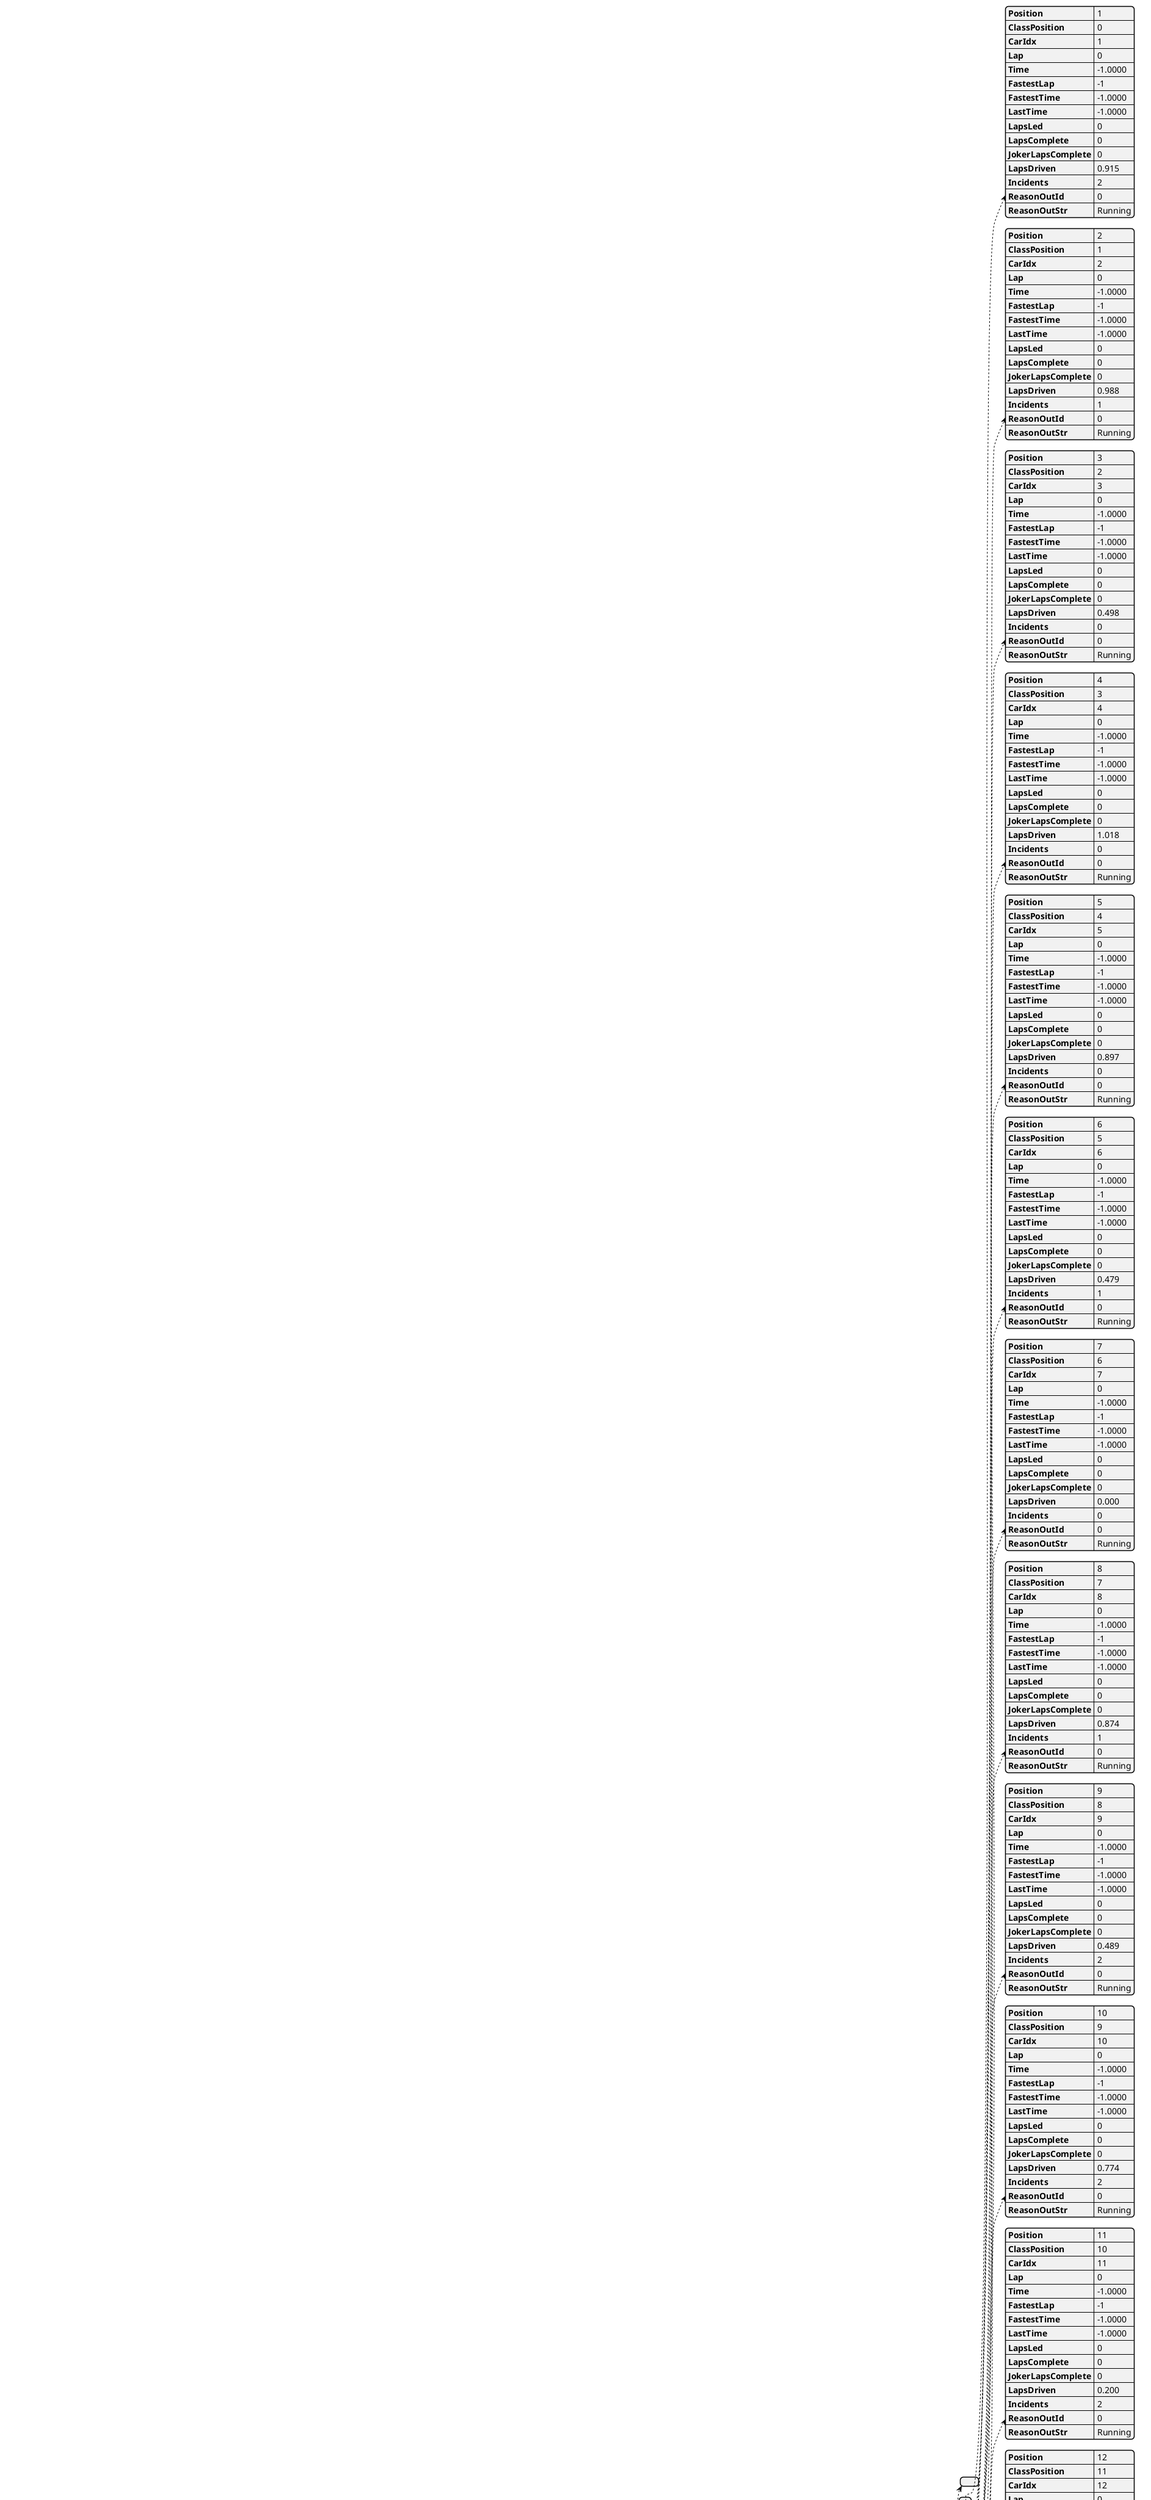 @startyaml
WeekendInfo:
  TrackName: sebring international
  TrackID: 95
  TrackLength: 5.79 km
  TrackLengthOfficial: 6.02 km
  TrackDisplayName: Sebring International Raceway
  TrackDisplayShortName: Sebring
  TrackConfigName: International
  TrackCity: Sebring
  TrackCountry: USA
  TrackAltitude: 18.79 m
  TrackLatitude: 27.450203 m
  TrackLongitude: -81.353694 m
  TrackNorthOffset: 1.5656 rad
  TrackNumTurns: 17
  TrackPitSpeedLimit: 72.00 kph
  TrackType: road course
  TrackDirection: neutral
  TrackWeatherType: Classic Specified / Dynamic Sky
  TrackSkies: Partly Cloudy
  TrackSurfaceTemp: 39.94 C
  TrackAirTemp: 25.69 C
  TrackAirPressure: 29.86 Hg
  TrackWindVel: 0.89 m/s
  TrackWindDir: 0.00 rad
  TrackRelativeHumidity: 55 %
  TrackFogLevel: 0 %
  TrackPrecipitation: 0 %
  TrackCleanup: 1
  TrackDynamicTrack: 1
  TrackVersion: 2024.01.18.02
  SeriesID: 74
  SeasonID: 4586
  SessionID: 228679168
  SubSessionID: 66511093
  LeagueID: 0
  Official: 1
  RaceWeek: 7
  EventType: Race
  Category: Road
  SimMode: full
  TeamRacing: 0
  MinDrivers: 0
  MaxDrivers: 1
  DCRuleSet: None
  QualifierMustStartRace: 0
  NumCarClasses: 1
  NumCarTypes: 2
  HeatRacing: 0
  BuildType: Release
  BuildTarget: Members
  BuildVersion: 2024.01.23.01
  WeekendOptions:
    NumStarters: 24
    StartingGrid: 2x2 inline pole on left
    QualifyScoring: best lap
    CourseCautions: local
    StandingStart: 1
    ShortParadeLap: 0
    Restarts: double file lapped cars behind
    WeatherType: Classic Specified / Dynamic Sky
    Skies: Partly Cloudy
    WindDirection: N
    WindSpeed: 3.22 km/h
    WeatherTemp: 25.56 C
    RelativeHumidity: 55 %
    FogLevel: 0 %
    TimeOfDay: 8:40 am
    Date: 2024-02-15
    EarthRotationSpeedupFactor: 1
    Unofficial: 0
    CommercialMode: consumer
    NightMode: variable
    IsFixedSetup: 0
    StrictLapsChecking: default
    HasOpenRegistration: 0
    HardcoreLevel: 1
    NumJokerLaps: 0
    IncidentLimit: 25
    FastRepairsLimit: 0
    GreenWhiteCheckeredLimit: 0
  TelemetryOptions:
    TelemetryDiskFile: ""

SessionInfo:
  Sessions:
    - SessionNum: 0
      SessionLaps: unlimited
      SessionTime: 180.0000 sec
      SessionNumLapsToAvg: 0
      SessionType: Practice
      SessionTrackRubberState: moderately high usage
      SessionName: PRACTICE
      SessionSubType:
      SessionSkipped: 0
      SessionRunGroupsUsed: 0
      SessionEnforceTireCompoundChange: 0
      ResultsPositions:
        - Position: 1
          ClassPosition: 0
          CarIdx: 1
          Lap: 0
          Time: -1.0000
          FastestLap: -1
          FastestTime: -1.0000
          LastTime: -1.0000
          LapsLed: 0
          LapsComplete: 0
          JokerLapsComplete: 0
          LapsDriven: 0.915
          Incidents: 2
          ReasonOutId: 0
          ReasonOutStr: Running
        - Position: 2
          ClassPosition: 1
          CarIdx: 2
          Lap: 0
          Time: -1.0000
          FastestLap: -1
          FastestTime: -1.0000
          LastTime: -1.0000
          LapsLed: 0
          LapsComplete: 0
          JokerLapsComplete: 0
          LapsDriven: 0.988
          Incidents: 1
          ReasonOutId: 0
          ReasonOutStr: Running
        - Position: 3
          ClassPosition: 2
          CarIdx: 3
          Lap: 0
          Time: -1.0000
          FastestLap: -1
          FastestTime: -1.0000
          LastTime: -1.0000
          LapsLed: 0
          LapsComplete: 0
          JokerLapsComplete: 0
          LapsDriven: 0.498
          Incidents: 0
          ReasonOutId: 0
          ReasonOutStr: Running
        - Position: 4
          ClassPosition: 3
          CarIdx: 4
          Lap: 0
          Time: -1.0000
          FastestLap: -1
          FastestTime: -1.0000
          LastTime: -1.0000
          LapsLed: 0
          LapsComplete: 0
          JokerLapsComplete: 0
          LapsDriven: 1.018
          Incidents: 0
          ReasonOutId: 0
          ReasonOutStr: Running
        - Position: 5
          ClassPosition: 4
          CarIdx: 5
          Lap: 0
          Time: -1.0000
          FastestLap: -1
          FastestTime: -1.0000
          LastTime: -1.0000
          LapsLed: 0
          LapsComplete: 0
          JokerLapsComplete: 0
          LapsDriven: 0.897
          Incidents: 0
          ReasonOutId: 0
          ReasonOutStr: Running
        - Position: 6
          ClassPosition: 5
          CarIdx: 6
          Lap: 0
          Time: -1.0000
          FastestLap: -1
          FastestTime: -1.0000
          LastTime: -1.0000
          LapsLed: 0
          LapsComplete: 0
          JokerLapsComplete: 0
          LapsDriven: 0.479
          Incidents: 1
          ReasonOutId: 0
          ReasonOutStr: Running
        - Position: 7
          ClassPosition: 6
          CarIdx: 7
          Lap: 0
          Time: -1.0000
          FastestLap: -1
          FastestTime: -1.0000
          LastTime: -1.0000
          LapsLed: 0
          LapsComplete: 0
          JokerLapsComplete: 0
          LapsDriven: 0.000
          Incidents: 0
          ReasonOutId: 0
          ReasonOutStr: Running
        - Position: 8
          ClassPosition: 7
          CarIdx: 8
          Lap: 0
          Time: -1.0000
          FastestLap: -1
          FastestTime: -1.0000
          LastTime: -1.0000
          LapsLed: 0
          LapsComplete: 0
          JokerLapsComplete: 0
          LapsDriven: 0.874
          Incidents: 1
          ReasonOutId: 0
          ReasonOutStr: Running
        - Position: 9
          ClassPosition: 8
          CarIdx: 9
          Lap: 0
          Time: -1.0000
          FastestLap: -1
          FastestTime: -1.0000
          LastTime: -1.0000
          LapsLed: 0
          LapsComplete: 0
          JokerLapsComplete: 0
          LapsDriven: 0.489
          Incidents: 2
          ReasonOutId: 0
          ReasonOutStr: Running
        - Position: 10
          ClassPosition: 9
          CarIdx: 10
          Lap: 0
          Time: -1.0000
          FastestLap: -1
          FastestTime: -1.0000
          LastTime: -1.0000
          LapsLed: 0
          LapsComplete: 0
          JokerLapsComplete: 0
          LapsDriven: 0.774
          Incidents: 2
          ReasonOutId: 0
          ReasonOutStr: Running
        - Position: 11
          ClassPosition: 10
          CarIdx: 11
          Lap: 0
          Time: -1.0000
          FastestLap: -1
          FastestTime: -1.0000
          LastTime: -1.0000
          LapsLed: 0
          LapsComplete: 0
          JokerLapsComplete: 0
          LapsDriven: 0.200
          Incidents: 2
          ReasonOutId: 0
          ReasonOutStr: Running
        - Position: 12
          ClassPosition: 11
          CarIdx: 12
          Lap: 0
          Time: -1.0000
          FastestLap: -1
          FastestTime: -1.0000
          LastTime: -1.0000
          LapsLed: 0
          LapsComplete: 0
          JokerLapsComplete: 0
          LapsDriven: 0.964
          Incidents: 0
          ReasonOutId: 0
          ReasonOutStr: Running
        - Position: 13
          ClassPosition: 12
          CarIdx: 13
          Lap: 0
          Time: -1.0000
          FastestLap: -1
          FastestTime: -1.0000
          LastTime: -1.0000
          LapsLed: 0
          LapsComplete: 0
          JokerLapsComplete: 0
          LapsDriven: 0.437
          Incidents: 0
          ReasonOutId: 0
          ReasonOutStr: Running
        - Position: 14
          ClassPosition: 13
          CarIdx: 14
          Lap: 0
          Time: -1.0000
          FastestLap: -1
          FastestTime: -1.0000
          LastTime: -1.0000
          LapsLed: 0
          LapsComplete: 0
          JokerLapsComplete: 0
          LapsDriven: 0.863
          Incidents: 0
          ReasonOutId: 0
          ReasonOutStr: Running
        - Position: 15
          ClassPosition: 14
          CarIdx: 15
          Lap: 0
          Time: -1.0000
          FastestLap: -1
          FastestTime: -1.0000
          LastTime: -1.0000
          LapsLed: 0
          LapsComplete: 0
          JokerLapsComplete: 0
          LapsDriven: 0.679
          Incidents: 0
          ReasonOutId: 0
          ReasonOutStr: Running
        - Position: 16
          ClassPosition: 15
          CarIdx: 16
          Lap: 0
          Time: -1.0000
          FastestLap: -1
          FastestTime: -1.0000
          LastTime: -1.0000
          LapsLed: 0
          LapsComplete: 0
          JokerLapsComplete: 0
          LapsDriven: 0.383
          Incidents: 1
          ReasonOutId: 0
          ReasonOutStr: Running
        - Position: 17
          ClassPosition: 16
          CarIdx: 17
          Lap: 0
          Time: -1.0000
          FastestLap: -1
          FastestTime: -1.0000
          LastTime: -1.0000
          LapsLed: 0
          LapsComplete: 0
          JokerLapsComplete: 0
          LapsDriven: 0.759
          Incidents: 0
          ReasonOutId: 0
          ReasonOutStr: Running
        - Position: 18
          ClassPosition: 17
          CarIdx: 18
          Lap: 0
          Time: -1.0000
          FastestLap: -1
          FastestTime: -1.0000
          LastTime: -1.0000
          LapsLed: 0
          LapsComplete: 0
          JokerLapsComplete: 0
          LapsDriven: 0.607
          Incidents: 0
          ReasonOutId: 0
          ReasonOutStr: Running
        - Position: 19
          ClassPosition: 18
          CarIdx: 19
          Lap: 0
          Time: -1.0000
          FastestLap: -1
          FastestTime: -1.0000
          LastTime: -1.0000
          LapsLed: 0
          LapsComplete: 0
          JokerLapsComplete: 0
          LapsDriven: 0.697
          Incidents: 2
          ReasonOutId: 0
          ReasonOutStr: Running
        - Position: 20
          ClassPosition: 19
          CarIdx: 20
          Lap: 0
          Time: -1.0000
          FastestLap: -1
          FastestTime: -1.0000
          LastTime: -1.0000
          LapsLed: 0
          LapsComplete: 0
          JokerLapsComplete: 0
          LapsDriven: 0.000
          Incidents: 0
          ReasonOutId: 0
          ReasonOutStr: Running
        - Position: 21
          ClassPosition: 20
          CarIdx: 21
          Lap: 0
          Time: -1.0000
          FastestLap: -1
          FastestTime: -1.0000
          LastTime: -1.0000
          LapsLed: 0
          LapsComplete: 0
          JokerLapsComplete: 0
          LapsDriven: 0.692
          Incidents: 2
          ReasonOutId: 0
          ReasonOutStr: Running
        - Position: 22
          ClassPosition: 21
          CarIdx: 22
          Lap: 0
          Time: -1.0000
          FastestLap: -1
          FastestTime: -1.0000
          LastTime: -1.0000
          LapsLed: 0
          LapsComplete: 0
          JokerLapsComplete: 0
          LapsDriven: 0.515
          Incidents: 1
          ReasonOutId: 0
          ReasonOutStr: Running
      ResultsFastestLap:
        - CarIdx: 255
          FastestLap: 0
          FastestTime: -1.0000
      ResultsAverageLapTime: -1.0000
      ResultsNumCautionFlags: 0
      ResultsNumCautionLaps: 0
      ResultsNumLeadChanges: 0
      ResultsLapsComplete: -1
      ResultsOfficial: 1
    - SessionNum: 1
      SessionLaps: 2
      SessionTime: 480.0000 sec
      SessionNumLapsToAvg: 0
      SessionType: Lone Qualify
      SessionTrackRubberState: carry over
      SessionName: QUALIFY
      SessionSubType:
      SessionSkipped: 0
      SessionRunGroupsUsed: 0
      SessionEnforceTireCompoundChange: 0
      ResultsPositions:
        - Position: 1
          ClassPosition: 0
          CarIdx: 2
          Lap: 2
          Time: 114.9987
          FastestLap: 2
          FastestTime: 114.9987
          LastTime: 114.9987
          LapsLed: 0
          LapsComplete: 2
          JokerLapsComplete: 0
          LapsDriven: 3.034
          Incidents: 0
          ReasonOutId: 0
          ReasonOutStr: Running
        - Position: 2
          ClassPosition: 1
          CarIdx: 1
          Lap: 2
          Time: 115.4660
          FastestLap: 2
          FastestTime: 115.4660
          LastTime: 115.4660
          LapsLed: 0
          LapsComplete: 2
          JokerLapsComplete: 0
          LapsDriven: 3.030
          Incidents: 0
          ReasonOutId: 0
          ReasonOutStr: Running
        - Position: 3
          ClassPosition: 2
          CarIdx: 5
          Lap: 2
          Time: 116.1218
          FastestLap: 2
          FastestTime: 116.1218
          LastTime: 116.1218
          LapsLed: 0
          LapsComplete: 2
          JokerLapsComplete: 0
          LapsDriven: 3.052
          Incidents: 1
          ReasonOutId: 0
          ReasonOutStr: Running
        - Position: 4
          ClassPosition: 3
          CarIdx: 3
          Lap: 2
          Time: 116.1479
          FastestLap: 2
          FastestTime: 116.1479
          LastTime: 116.1479
          LapsLed: 0
          LapsComplete: 2
          JokerLapsComplete: 0
          LapsDriven: 3.873
          Incidents: 0
          ReasonOutId: 0
          ReasonOutStr: Running
        - Position: 5
          ClassPosition: 4
          CarIdx: 4
          Lap: 2
          Time: 116.1532
          FastestLap: 2
          FastestTime: 116.1532
          LastTime: 116.1532
          LapsLed: 0
          LapsComplete: 2
          JokerLapsComplete: 0
          LapsDriven: 3.976
          Incidents: 0
          ReasonOutId: 0
          ReasonOutStr: Running
        - Position: 6
          ClassPosition: 5
          CarIdx: 6
          Lap: 2
          Time: 116.8463
          FastestLap: 2
          FastestTime: 116.8463
          LastTime: 116.8463
          LapsLed: 0
          LapsComplete: 2
          JokerLapsComplete: 0
          LapsDriven: 3.030
          Incidents: 2
          ReasonOutId: 0
          ReasonOutStr: Running
        - Position: 7
          ClassPosition: 6
          CarIdx: 15
          Lap: 2
          Time: 117.0251
          FastestLap: 2
          FastestTime: 117.0251
          LastTime: 117.0251
          LapsLed: 0
          LapsComplete: 2
          JokerLapsComplete: 0
          LapsDriven: 3.778
          Incidents: 2
          ReasonOutId: 0
          ReasonOutStr: Running
        - Position: 8
          ClassPosition: 7
          CarIdx: 12
          Lap: 2
          Time: 117.2454
          FastestLap: 2
          FastestTime: 117.2454
          LastTime: 117.2454
          LapsLed: 0
          LapsComplete: 2
          JokerLapsComplete: 0
          LapsDriven: 3.732
          Incidents: 2
          ReasonOutId: 0
          ReasonOutStr: Running
        - Position: 9
          ClassPosition: 8
          CarIdx: 10
          Lap: 2
          Time: 117.4225
          FastestLap: 2
          FastestTime: 117.4225
          LastTime: 117.4225
          LapsLed: 0
          LapsComplete: 2
          JokerLapsComplete: 0
          LapsDriven: 3.340
          Incidents: 0
          ReasonOutId: 0
          ReasonOutStr: Running
        - Position: 10
          ClassPosition: 9
          CarIdx: 8
          Lap: 2
          Time: 117.5760
          FastestLap: 2
          FastestTime: 117.5760
          LastTime: 117.5760
          LapsLed: 0
          LapsComplete: 2
          JokerLapsComplete: 0
          LapsDriven: 3.052
          Incidents: 1
          ReasonOutId: 0
          ReasonOutStr: Running
        - Position: 11
          ClassPosition: 10
          CarIdx: 18
          Lap: 1
          Time: 117.7598
          FastestLap: 1
          FastestTime: 117.7598
          LastTime: -1.0000
          LapsLed: 0
          LapsComplete: 2
          JokerLapsComplete: 0
          LapsDriven: 2.992
          Incidents: 1
          ReasonOutId: 0
          ReasonOutStr: Running
        - Position: 12
          ClassPosition: 11
          CarIdx: 14
          Lap: 1
          Time: 117.9473
          FastestLap: 1
          FastestTime: 117.9473
          LastTime: -1.0000
          LapsLed: 0
          LapsComplete: 2
          JokerLapsComplete: 0
          LapsDriven: 3.338
          Incidents: 4
          ReasonOutId: 0
          ReasonOutStr: Running
        - Position: 13
          ClassPosition: 12
          CarIdx: 11
          Lap: 1
          Time: 117.9924
          FastestLap: 1
          FastestTime: 117.9924
          LastTime: -1.0000
          LapsLed: 0
          LapsComplete: 2
          JokerLapsComplete: 0
          LapsDriven: 3.002
          Incidents: 1
          ReasonOutId: 0
          ReasonOutStr: Running
        - Position: 14
          ClassPosition: 13
          CarIdx: 9
          Lap: 2
          Time: 118.0960
          FastestLap: 2
          FastestTime: 118.0960
          LastTime: 118.0960
          LapsLed: 0
          LapsComplete: 2
          JokerLapsComplete: 0
          LapsDriven: 3.043
          Incidents: 0
          ReasonOutId: 0
          ReasonOutStr: Running
        - Position: 15
          ClassPosition: 14
          CarIdx: 20
          Lap: 1
          Time: 118.1414
          FastestLap: 1
          FastestTime: 118.1414
          LastTime: 118.1414
          LapsLed: 0
          LapsComplete: 1
          JokerLapsComplete: 0
          LapsDriven: 2.142
          Incidents: 0
          ReasonOutId: 0
          ReasonOutStr: Running
        - Position: 16
          ClassPosition: 15
          CarIdx: 16
          Lap: 1
          Time: 118.5561
          FastestLap: 1
          FastestTime: 118.5561
          LastTime: -1.0000
          LapsLed: 0
          LapsComplete: 2
          JokerLapsComplete: 0
          LapsDriven: 3.880
          Incidents: 1
          ReasonOutId: 0
          ReasonOutStr: Running
        - Position: 17
          ClassPosition: 16
          CarIdx: 7
          Lap: 2
          Time: 118.8344
          FastestLap: 2
          FastestTime: 118.8344
          LastTime: 118.8344
          LapsLed: 0
          LapsComplete: 2
          JokerLapsComplete: 0
          LapsDriven: 3.014
          Incidents: 0
          ReasonOutId: 0
          ReasonOutStr: Running
        - Position: 18
          ClassPosition: 17
          CarIdx: 13
          Lap: 2
          Time: 120.3170
          FastestLap: 2
          FastestTime: 120.3170
          LastTime: 120.3170
          LapsLed: 0
          LapsComplete: 2
          JokerLapsComplete: 0
          LapsDriven: 3.002
          Incidents: 0
          ReasonOutId: 0
          ReasonOutStr: Running
        - Position: 19
          ClassPosition: 18
          CarIdx: 22
          Lap: 2
          Time: 120.9526
          FastestLap: 2
          FastestTime: 120.9526
          LastTime: 120.9526
          LapsLed: 0
          LapsComplete: 2
          JokerLapsComplete: 0
          LapsDriven: 2.999
          Incidents: 0
          ReasonOutId: 0
          ReasonOutStr: Running
        - Position: 20
          ClassPosition: 19
          CarIdx: 21
          Lap: 2
          Time: 121.0574
          FastestLap: 2
          FastestTime: 121.0574
          LastTime: 121.0574
          LapsLed: 0
          LapsComplete: 2
          JokerLapsComplete: 0
          LapsDriven: 3.023
          Incidents: 2
          ReasonOutId: 0
          ReasonOutStr: Running
        - Position: 21
          ClassPosition: 20
          CarIdx: 17
          Lap: 2
          Time: 122.6212
          FastestLap: 2
          FastestTime: 122.6212
          LastTime: 122.6212
          LapsLed: 0
          LapsComplete: 2
          JokerLapsComplete: 0
          LapsDriven: 3.627
          Incidents: 2
          ReasonOutId: 0
          ReasonOutStr: Running
        - Position: 22
          ClassPosition: 21
          CarIdx: 19
          Lap: 0
          Time: -1.0000
          FastestLap: -1
          FastestTime: -1.0000
          LastTime: -1.0000
          LapsLed: 0
          LapsComplete: 0
          JokerLapsComplete: 0
          LapsDriven: 0.000
          Incidents: 0
          ReasonOutId: 0
          ReasonOutStr: Running
      ResultsFastestLap:
        - CarIdx: 2
          FastestLap: 2
          FastestTime: 114.9987
      ResultsAverageLapTime: -1.0000
      ResultsNumCautionFlags: 0
      ResultsNumCautionLaps: 0
      ResultsNumLeadChanges: 0
      ResultsLapsComplete: -1
      ResultsOfficial: 1
    - SessionNum: 2
      SessionLaps: 13
      SessionTime: 14400.0000 sec
      SessionNumLapsToAvg: 0
      SessionType: Race
      SessionTrackRubberState: carry over
      SessionName: RACE
      SessionSubType:
      SessionSkipped: 0
      SessionRunGroupsUsed: 0
      SessionEnforceTireCompoundChange: 0
      ResultsPositions:
      ResultsFastestLap:
        - CarIdx: 255
          FastestLap: 0
          FastestTime: -1.0000
      ResultsAverageLapTime: -1.0000
      ResultsNumCautionFlags: 0
      ResultsNumCautionLaps: 0
      ResultsNumLeadChanges: 0
      ResultsLapsComplete: -1
      ResultsOfficial: 0

QualifyResultsInfo:
  Results:
    - Position: 0
      ClassPosition: 0
      CarIdx: 2
      FastestLap: 2
      FastestTime: 114.9987
    - Position: 1
      ClassPosition: 1
      CarIdx: 1
      FastestLap: 2
      FastestTime: 115.4660
    - Position: 2
      ClassPosition: 2
      CarIdx: 5
      FastestLap: 2
      FastestTime: 116.1218
    - Position: 3
      ClassPosition: 3
      CarIdx: 3
      FastestLap: 2
      FastestTime: 116.1479
    - Position: 4
      ClassPosition: 4
      CarIdx: 4
      FastestLap: 2
      FastestTime: 116.1532
    - Position: 5
      ClassPosition: 5
      CarIdx: 6
      FastestLap: 2
      FastestTime: 116.8463
    - Position: 6
      ClassPosition: 6
      CarIdx: 15
      FastestLap: 2
      FastestTime: 117.0251
    - Position: 7
      ClassPosition: 7
      CarIdx: 12
      FastestLap: 2
      FastestTime: 117.2454
    - Position: 8
      ClassPosition: 8
      CarIdx: 10
      FastestLap: 2
      FastestTime: 117.4225
    - Position: 9
      ClassPosition: 9
      CarIdx: 8
      FastestLap: 2
      FastestTime: 117.5760
    - Position: 10
      ClassPosition: 10
      CarIdx: 18
      FastestLap: 1
      FastestTime: 117.7598
    - Position: 11
      ClassPosition: 11
      CarIdx: 14
      FastestLap: 1
      FastestTime: 117.9473
    - Position: 12
      ClassPosition: 12
      CarIdx: 11
      FastestLap: 1
      FastestTime: 117.9924
    - Position: 13
      ClassPosition: 13
      CarIdx: 9
      FastestLap: 2
      FastestTime: 118.0960
    - Position: 14
      ClassPosition: 14
      CarIdx: 20
      FastestLap: 1
      FastestTime: 118.1414
    - Position: 15
      ClassPosition: 15
      CarIdx: 16
      FastestLap: 1
      FastestTime: 118.5561
    - Position: 16
      ClassPosition: 16
      CarIdx: 7
      FastestLap: 2
      FastestTime: 118.8344
    - Position: 17
      ClassPosition: 17
      CarIdx: 13
      FastestLap: 2
      FastestTime: 120.3170
    - Position: 18
      ClassPosition: 18
      CarIdx: 22
      FastestLap: 2
      FastestTime: 120.9526
    - Position: 19
      ClassPosition: 19
      CarIdx: 21
      FastestLap: 2
      FastestTime: 121.0574
    - Position: 20
      ClassPosition: 20
      CarIdx: 17
      FastestLap: 2
      FastestTime: 122.6212
    - Position: 21
      ClassPosition: 21
      CarIdx: 19
      FastestLap: 0
      FastestTime: -1.0000

CameraInfo:
  Groups:
    - GroupNum: 1
      GroupName: Nose
      Cameras:
        - CameraNum: 1
          CameraName: CamNose
    - GroupNum: 2
      GroupName: Gearbox
      Cameras:
        - CameraNum: 1
          CameraName: CamGearbox
    - GroupNum: 3
      GroupName: Roll Bar
      Cameras:
        - CameraNum: 1
          CameraName: CamRoll Bar
    - GroupNum: 4
      GroupName: LF Susp
      Cameras:
        - CameraNum: 1
          CameraName: CamLF Susp
    - GroupNum: 5
      GroupName: LR Susp
      Cameras:
        - CameraNum: 1
          CameraName: CamLR Susp
    - GroupNum: 6
      GroupName: Gyro
      Cameras:
        - CameraNum: 1
          CameraName: CamGyro
    - GroupNum: 7
      GroupName: RF Susp
      Cameras:
        - CameraNum: 1
          CameraName: CamRF Susp
    - GroupNum: 8
      GroupName: RR Susp
      Cameras:
        - CameraNum: 1
          CameraName: CamRR Susp
    - GroupNum: 9
      GroupName: Cockpit
      Cameras:
        - CameraNum: 1
          CameraName: CamCockpit
    - GroupNum: 10
      GroupName: Scenic
      IsScenic: true
      Cameras:
        - CameraNum: 1
          CameraName: Scenic_01
        - CameraNum: 2
          CameraName: Scenic_02
        - CameraNum: 3
          CameraName: Scenic_03
        - CameraNum: 4
          CameraName: Scenic_04
        - CameraNum: 5
          CameraName: Scenic_09
        - CameraNum: 6
          CameraName: Scenic_10
        - CameraNum: 7
          CameraName: Scenic_05
        - CameraNum: 8
          CameraName: Scenic_11
        - CameraNum: 9
          CameraName: Scenic_08
        - CameraNum: 10
          CameraName: Scenic_06
        - CameraNum: 11
          CameraName: Scenic_07
    - GroupNum: 11
      GroupName: TV1
      Cameras:
        - CameraNum: 1
          CameraName: CamTV1_00
        - CameraNum: 2
          CameraName: CamTV1_01b
        - CameraNum: 3
          CameraName: CamTV1_01
        - CameraNum: 4
          CameraName: CamTV1_02
        - CameraNum: 5
          CameraName: CamTV1_02b
        - CameraNum: 6
          CameraName: CamTV1_03b
        - CameraNum: 7
          CameraName: CamTV1_03
        - CameraNum: 8
          CameraName: CamTV1_04
        - CameraNum: 9
          CameraName: CamTV1_04b
        - CameraNum: 10
          CameraName: CamTV1_05
        - CameraNum: 11
          CameraName: CamTV1_06
        - CameraNum: 12
          CameraName: CamTV1_06b
        - CameraNum: 13
          CameraName: CamTV1_07
        - CameraNum: 14
          CameraName: CamTV1_09
        - CameraNum: 15
          CameraName: CamTV1_11
        - CameraNum: 16
          CameraName: CamTV1_11b
        - CameraNum: 17
          CameraName: CamTV1_10
        - CameraNum: 18
          CameraName: CamTV1_13
        - CameraNum: 19
          CameraName: CamTV1_12
        - CameraNum: 20
          CameraName: CamTV1_14
        - CameraNum: 21
          CameraName: CamTV1_14b
        - CameraNum: 22
          CameraName: CamTV1_07b
        - CameraNum: 23
          CameraName: CamTV1_09b
        - CameraNum: 24
          CameraName: CamTV1_08
        - CameraNum: 25
          CameraName: CamTV1_05b
        - CameraNum: 26
          CameraName: CamTV1_10b
    - GroupNum: 12
      GroupName: TV2
      Cameras:
        - CameraNum: 1
          CameraName: CamTV2_18
        - CameraNum: 2
          CameraName: CamTV2_17
        - CameraNum: 3
          CameraName: CamTV2_17b
        - CameraNum: 4
          CameraName: CamTV2_08
        - CameraNum: 5
          CameraName: CamTV2_01
        - CameraNum: 6
          CameraName: CamTV2_00
        - CameraNum: 7
          CameraName: CamTV2_00b
        - CameraNum: 8
          CameraName: CamTV2_03b
        - CameraNum: 9
          CameraName: CamTV2_05
        - CameraNum: 10
          CameraName: CamTV2_05b
        - CameraNum: 11
          CameraName: CamTV2_04
        - CameraNum: 12
          CameraName: CamTV2_04b
        - CameraNum: 13
          CameraName: CamTV2_06b
        - CameraNum: 14
          CameraName: CamTV2_06
        - CameraNum: 15
          CameraName: CamTV2_09
        - CameraNum: 16
          CameraName: CamTV2_09b
        - CameraNum: 17
          CameraName: CamTV2_11
        - CameraNum: 18
          CameraName: CamTV2_11b
        - CameraNum: 19
          CameraName: CamTV2_12
        - CameraNum: 20
          CameraName: CamTV2_14
        - CameraNum: 21
          CameraName: CamTV2_15
        - CameraNum: 22
          CameraName: CamTV2_16
        - CameraNum: 23
          CameraName: CamTV2_16b
        - CameraNum: 24
          CameraName: CamTV2_10
        - CameraNum: 25
          CameraName: CamTV2_10b
        - CameraNum: 26
          CameraName: CamTV2_13
        - CameraNum: 27
          CameraName: CamTV2_01b
        - CameraNum: 28
          CameraName: CamTV2_02
        - CameraNum: 29
          CameraName: CamTV2_03
        - CameraNum: 30
          CameraName: CamTV2_12b
        - CameraNum: 31
          CameraName: CamTV2_07
        - CameraNum: 32
          CameraName: CamTV2_13b
    - GroupNum: 13
      GroupName: TV3
      Cameras:
        - CameraNum: 1
          CameraName: CamTV3_00b
        - CameraNum: 2
          CameraName: CamTV3_00
        - CameraNum: 3
          CameraName: CamTV3_01
        - CameraNum: 4
          CameraName: CamTV3_02
        - CameraNum: 5
          CameraName: CamTV3_03
        - CameraNum: 6
          CameraName: CamTV3_06
        - CameraNum: 7
          CameraName: CamTV3_07
        - CameraNum: 8
          CameraName: CamTV3_08
        - CameraNum: 9
          CameraName: CamTV3_13
        - CameraNum: 10
          CameraName: CamTV3_14
        - CameraNum: 11
          CameraName: CamTV3_15
        - CameraNum: 12
          CameraName: CamTV3_04
        - CameraNum: 13
          CameraName: CamTV3_09
        - CameraNum: 14
          CameraName: CamTV3_11
        - CameraNum: 15
          CameraName: CamTV3_12
        - CameraNum: 16
          CameraName: CamTV3_01b
        - CameraNum: 17
          CameraName: CamTV3_10
        - CameraNum: 18
          CameraName: CamTV3_05
    - GroupNum: 14
      GroupName: TV Static
      Cameras:
        - CameraNum: 1
          CameraName: CamTV4_00
        - CameraNum: 2
          CameraName: CamTV4_01
        - CameraNum: 3
          CameraName: CamTV4_01b
        - CameraNum: 4
          CameraName: CamTV4_01c
        - CameraNum: 5
          CameraName: CamTV4_02
        - CameraNum: 6
          CameraName: CamTV4_03
        - CameraNum: 7
          CameraName: CamTV4_04
        - CameraNum: 8
          CameraName: CamTV4_05
        - CameraNum: 9
          CameraName: CamTV4_07
        - CameraNum: 10
          CameraName: CamTV4_06
        - CameraNum: 11
          CameraName: CamTV4_09
        - CameraNum: 12
          CameraName: CamTV4_08
        - CameraNum: 13
          CameraName: CamTV4_11
        - CameraNum: 14
          CameraName: CamTV4_12
        - CameraNum: 15
          CameraName: CamTV4_13
        - CameraNum: 16
          CameraName: CamTV4_14
        - CameraNum: 17
          CameraName: CamTV4_15
        - CameraNum: 18
          CameraName: CamTV4_16
        - CameraNum: 19
          CameraName: CamTV4_17
        - CameraNum: 20
          CameraName: CamTV4_18
        - CameraNum: 21
          CameraName: CamTV4_19
        - CameraNum: 22
          CameraName: CamTV4_20
        - CameraNum: 23
          CameraName: CamTV4_21
        - CameraNum: 24
          CameraName: CamTV4_23
        - CameraNum: 25
          CameraName: CamTV4_24
    - GroupNum: 15
      GroupName: TV Mixed
      Cameras:
        - CameraNum: 1
          CameraName: CamTV2_11
        - CameraNum: 2
          CameraName: CamTV3_15
        - CameraNum: 3
          CameraName: CamTV1_00
        - CameraNum: 4
          CameraName: CamTV1_01
        - CameraNum: 5
          CameraName: CamTV1_01b
        - CameraNum: 6
          CameraName: CamTV1_02
        - CameraNum: 7
          CameraName: CamTV1_02b
        - CameraNum: 8
          CameraName: CamTV1_03
        - CameraNum: 9
          CameraName: CamTV1_03b
        - CameraNum: 10
          CameraName: CamTV1_04
        - CameraNum: 11
          CameraName: CamTV1_04b
        - CameraNum: 12
          CameraName: CamTV1_05
        - CameraNum: 13
          CameraName: CamTV2_07
        - CameraNum: 14
          CameraName: CamTV1_06
        - CameraNum: 15
          CameraName: CamTV1_06b
        - CameraNum: 16
          CameraName: CamTV1_07
        - CameraNum: 17
          CameraName: CamTV1_07b
        - CameraNum: 18
          CameraName: CamTV1_08
        - CameraNum: 19
          CameraName: CamTV1_09
        - CameraNum: 20
          CameraName: CamTV1_09b
        - CameraNum: 21
          CameraName: CamTV1_10
        - CameraNum: 22
          CameraName: CamTV2_13b
        - CameraNum: 23
          CameraName: CamTV1_11
        - CameraNum: 24
          CameraName: CamTV1_11b
        - CameraNum: 25
          CameraName: CamTV1_12
        - CameraNum: 26
          CameraName: CamTV1_13
        - CameraNum: 27
          CameraName: CamTV1_14
        - CameraNum: 28
          CameraName: CamTV1_14b
        - CameraNum: 29
          CameraName: CamTV2_00
        - CameraNum: 30
          CameraName: CamTV2_00b
        - CameraNum: 31
          CameraName: CamTV2_01
        - CameraNum: 32
          CameraName: CamTV2_01b
        - CameraNum: 33
          CameraName: CamTV2_02
        - CameraNum: 34
          CameraName: CamTV2_03
        - CameraNum: 35
          CameraName: CamTV2_03b
        - CameraNum: 36
          CameraName: CamTV2_04
        - CameraNum: 37
          CameraName: CamTV2_04b
        - CameraNum: 38
          CameraName: CamTV2_05
        - CameraNum: 39
          CameraName: CamTV2_05b
        - CameraNum: 40
          CameraName: CamTV2_06
        - CameraNum: 41
          CameraName: CamTV2_06b
        - CameraNum: 42
          CameraName: CamTV1_05b
        - CameraNum: 43
          CameraName: CamTV3_05
        - CameraNum: 44
          CameraName: CamTV2_09
        - CameraNum: 45
          CameraName: CamTV2_09b
        - CameraNum: 46
          CameraName: CamTV2_10
        - CameraNum: 47
          CameraName: CamTV2_10b
        - CameraNum: 48
          CameraName: CamTV2_11b
        - CameraNum: 49
          CameraName: CamTV2_12
        - CameraNum: 50
          CameraName: CamTV2_12b
        - CameraNum: 51
          CameraName: CamTV2_13
        - CameraNum: 52
          CameraName: CamTV1_10b
        - CameraNum: 53
          CameraName: CamTV2_14
        - CameraNum: 54
          CameraName: CamTV2_15
        - CameraNum: 55
          CameraName: CamTV2_16
        - CameraNum: 56
          CameraName: CamTV2_16b
        - CameraNum: 57
          CameraName: CamTV2_17
        - CameraNum: 58
          CameraName: CamTV2_17b
        - CameraNum: 59
          CameraName: CamTV2_18
        - CameraNum: 60
          CameraName: CamTV3_00
        - CameraNum: 61
          CameraName: CamTV3_00b
        - CameraNum: 62
          CameraName: CamTV3_01
        - CameraNum: 63
          CameraName: CamTV3_01b
        - CameraNum: 64
          CameraName: CamTV3_02
        - CameraNum: 65
          CameraName: CamTV3_03
        - CameraNum: 66
          CameraName: CamTV3_04
        - CameraNum: 67
          CameraName: CamTV3_06
        - CameraNum: 68
          CameraName: CamTV3_07
        - CameraNum: 69
          CameraName: CamTV3_08
        - CameraNum: 70
          CameraName: CamTV3_09
        - CameraNum: 71
          CameraName: CamTV3_10
        - CameraNum: 72
          CameraName: CamTV3_12
        - CameraNum: 73
          CameraName: CamTV3_13
        - CameraNum: 74
          CameraName: CamTV3_14
        - CameraNum: 75
          CameraName: CamTV3_11
        - CameraNum: 76
          CameraName: CamTV2_08
        - CameraNum: 77
          CameraName: CamRoll Bar
    - GroupNum: 16
      GroupName: Pit Lane
      Cameras:
        - CameraNum: 1
          CameraName: CamPit Lane 02
        - CameraNum: 2
          CameraName: CamPit Lane 03
        - CameraNum: 3
          CameraName: CamPit Lane 01
        - CameraNum: 4
          CameraName: CamPit Lane 00
    - GroupNum: 17
      GroupName: Pit Lane 2
      Cameras:
        - CameraNum: 1
          CameraName: CamPit Lane 04
    - GroupNum: 18
      GroupName: Blimp
      Cameras:
        - CameraNum: 1
          CameraName: CamBlimp
    - GroupNum: 19
      GroupName: Chopper
      Cameras:
        - CameraNum: 1
          CameraName: CamChopper
    - GroupNum: 20
      GroupName: Chase
      Cameras:
        - CameraNum: 1
          CameraName: CamChase
    - GroupNum: 21
      GroupName: Far Chase
      Cameras:
        - CameraNum: 1
          CameraName: CamFar Chase
    - GroupNum: 22
      GroupName: Rear Chase
      Cameras:
        - CameraNum: 1
          CameraName: CamRear Chase0

RadioInfo:
  SelectedRadioNum: 0
  Radios:
    - RadioNum: 0
      HopCount: 2
      NumFrequencies: 5
      TunedToFrequencyNum: 0
      ScanningIsOn: 1
      Frequencies:
        - FrequencyNum: 0
          FrequencyName: "@SPECTATORS"
          Priority: 0
          CarIdx: -1
          EntryIdx: -1
          ClubID: 0
          CanScan: 1
          CanSquawk: 1
          Muted: 0
          IsMutable: 1
          IsDeletable: 0
        - FrequencyNum: 1
          FrequencyName: "@DRIVERS"
          Priority: 15
          CarIdx: -1
          EntryIdx: -1
          ClubID: 0
          CanScan: 1
          CanSquawk: 0
          Muted: 0
          IsMutable: 1
          IsDeletable: 0
        - FrequencyNum: 2
          FrequencyName: "@ALLTEAMS"
          Priority: 12
          CarIdx: -1
          EntryIdx: -1
          ClubID: 0
          CanScan: 1
          CanSquawk: 0
          Muted: 0
          IsMutable: 1
          IsDeletable: 0
        - FrequencyNum: 3
          FrequencyName: "@RACECONTROL"
          Priority: 80
          CarIdx: -1
          EntryIdx: -1
          ClubID: 0
          CanScan: 1
          CanSquawk: 0
          Muted: 0
          IsMutable: 0
          IsDeletable: 0
        - FrequencyNum: 4
          FrequencyName: "@PRIVATE"
          Priority: 70
          CarIdx: -1
          EntryIdx: 24
          ClubID: 0
          CanScan: 1
          CanSquawk: 1
          Muted: 0
          IsMutable: 0
          IsDeletable: 0

DriverInfo:
  DriverCarIdx: 63
  DriverUserID: 102958
  PaceCarIdx: 0
  DriverHeadPosX: -0.019
  DriverHeadPosY: 0.224
  DriverHeadPosZ: 0.506
  DriverCarIsElectric: 0
  DriverCarIdleRPM: 1200.000
  DriverCarRedLine: 7250.000
  DriverCarEngCylinderCount: 4
  DriverCarFuelKgPerLtr: 0.750
  DriverCarFuelMaxLtr: 77.000
  DriverCarMaxFuelPct: 0.660
  DriverCarGearNumForward: 6
  DriverCarGearNeutral: 1
  DriverCarGearReverse: 1
  DriverCarSLFirstRPM: 5600.000
  DriverCarSLShiftRPM: 6800.000
  DriverCarSLLastRPM: 7000.000
  DriverCarSLBlinkRPM: 7100.000
  DriverCarVersion: 2023.11.22.02
  DriverPitTrkPct: 0.037756
  DriverCarEstLapTime: 111.8651
  DriverSetupName: sebring.sto
  DriverSetupIsModified: 0
  DriverSetupLoadTypeName: user
  DriverSetupPassedTech: 1
  DriverIncidentCount: 0
  Drivers:
    - CarIdx: 0
      UserName: Pace Car
      AbbrevName:
      Initials:
      UserID: -1
      TeamID: 0
      TeamName: Pace Car
      CarNumber: "0"
      CarNumberRaw: 0
      CarPath: safety pcporsche911cup
      CarClassID: 11
      CarID: 108
      CarIsPaceCar: 1
      CarIsAI: 0
      CarIsElectric: 0
      CarScreenName: safety pcporsche911cup
      CarScreenNameShort: safety pcporsche911cup
      CarClassShortName:
      CarClassRelSpeed: 0
      CarClassLicenseLevel: 0
      CarClassMaxFuelPct: 1.000 %
      CarClassWeightPenalty: 0.000 kg
      CarClassPowerAdjust: 0.000 %
      CarClassDryTireSetLimit: 0 %
      CarClassColor: 0xffffff
      CarClassEstLapTime: 122.3444
      IRating: 0
      LicLevel: 1
      LicSubLevel: 0
      LicString: R 0.00
      LicColor: 0xffffff
      IsSpectator: 0
      CarDesignStr: 0,ffffff,ffffff,ffffff
      HelmetDesignStr: 0,ffffff,ffffff,ffffff
      SuitDesignStr: 0,ffffff,ffffff,ffffff
      BodyType: 0
      FaceType: 0
      HelmetType: 0
      CarNumberDesignStr: 0,0,ffffff,ffffff,ffffff
      CarSponsor_1: 0
      CarSponsor_2: 0
      ClubName: -none-
      ClubID: 0
      DivisionName: Division 1
      DivisionID: 0
      CurDriverIncidentCount: -1
      TeamIncidentCount: -1
    - CarIdx: 1
      UserName: Myron Ianny
      AbbrevName: Ianny, M
      Initials: MI
      UserID: 640155
      TeamID: 0
      TeamName: Myron Ianny
      CarNumber: "1"
      CarNumberRaw: 1
      CarPath: radicalsr10
      CarClassID: 3283
      CarID: 149
      CarIsPaceCar: 0
      CarIsAI: 0
      CarIsElectric: 0
      CarScreenName: Radical SR10
      CarScreenNameShort: Radical SR10
      CarClassShortName: Radical SR10
      CarClassRelSpeed: 80
      CarClassLicenseLevel: 0
      CarClassMaxFuelPct: 0.660 %
      CarClassWeightPenalty: 0.000 kg
      CarClassPowerAdjust: 0.000 %
      CarClassDryTireSetLimit: 0 %
      CarClassColor: 0xffffff
      CarClassEstLapTime: 111.8651
      IRating: 4996
      LicLevel: 19
      LicSubLevel: 342
      LicString: A 3.42
      LicColor: 0x0153db
      IsSpectator: 0
      CarDesignStr: 13,800000,000000,8f8f8f.cc8600
      HelmetDesignStr: 22,b0afaf,a80000,000000
      SuitDesignStr: 2,a80000,000000,ffffff
      BodyType: 0
      FaceType: 1
      HelmetType: 0
      CarNumberDesignStr: 0,0,ffffff,777777,000000
      CarSponsor_1: 123
      CarSponsor_2: 175
      ClubName: Italy
      ClubID: 41
      DivisionName: Division 1
      DivisionID: 0
      CurDriverIncidentCount: -1
      TeamIncidentCount: -1
    - CarIdx: 2
      UserName: Arnaud Genest
      AbbrevName: Genest, A
      Initials: AG
      UserID: 344959
      TeamID: 0
      TeamName: Arnaud Genest
      CarNumber: "2"
      CarNumberRaw: 2
      CarPath: radicalsr10
      CarClassID: 3283
      CarID: 149
      CarIsPaceCar: 0
      CarIsAI: 0
      CarIsElectric: 0
      CarScreenName: Radical SR10
      CarScreenNameShort: Radical SR10
      CarClassShortName: Radical SR10
      CarClassRelSpeed: 80
      CarClassLicenseLevel: 0
      CarClassMaxFuelPct: 0.660 %
      CarClassWeightPenalty: 0.000 kg
      CarClassPowerAdjust: 0.000 %
      CarClassDryTireSetLimit: 0 %
      CarClassColor: 0xffffff
      CarClassEstLapTime: 111.8651
      IRating: 4618
      LicLevel: 19
      LicSubLevel: 364
      LicString: A 3.64
      LicColor: 0x0153db
      IsSpectator: 0
      CarDesignStr: 23,302c21,ffffff,f52d49
      HelmetDesignStr: 62,302c21,ffffff,f52d49
      SuitDesignStr: 1,342d2d,b90e0e,ffffff
      BodyType: 1
      FaceType: 8
      HelmetType: 0
      CarNumberDesignStr: 0,0,ffffff,777777,000000
      CarSponsor_1: 0
      CarSponsor_2: 0
      ClubName: Canada
      ClubID: 15
      DivisionName: Division 1
      DivisionID: 0
      CurDriverIncidentCount: -1
      TeamIncidentCount: -1
    - CarIdx: 3
      UserName: Thomas Boeing
      AbbrevName: Boeing, T
      Initials: TB
      UserID: 587062
      TeamID: 0
      TeamName: Thomas Boeing
      CarNumber: "3"
      CarNumberRaw: 3
      CarPath: radicalsr10
      CarClassID: 3283
      CarID: 149
      CarIsPaceCar: 0
      CarIsAI: 0
      CarIsElectric: 0
      CarScreenName: Radical SR10
      CarScreenNameShort: Radical SR10
      CarClassShortName: Radical SR10
      CarClassRelSpeed: 80
      CarClassLicenseLevel: 0
      CarClassMaxFuelPct: 0.660 %
      CarClassWeightPenalty: 0.000 kg
      CarClassPowerAdjust: 0.000 %
      CarClassDryTireSetLimit: 0 %
      CarClassColor: 0xffffff
      CarClassEstLapTime: 111.8651
      IRating: 3524
      LicLevel: 20
      LicSubLevel: 423
      LicString: A 4.23
      LicColor: 0x0153db
      IsSpectator: 0
      CarDesignStr: 3,ffffff,111111,f06e34
      HelmetDesignStr: 53,ffffff,111111,bf0b0b
      SuitDesignStr: 1,ffffff,111111,f06e34
      BodyType: 0
      FaceType: 0
      HelmetType: 0
      CarNumberDesignStr: 0,0,ffffff,777777,000000
      CarSponsor_1: 0
      CarSponsor_2: 0
      ClubName: DE-AT-CH
      ClubID: 42
      DivisionName: Division 2
      DivisionID: 1
      CurDriverIncidentCount: -1
      TeamIncidentCount: -1
    - CarIdx: 4
      UserName: Jorge Gonzaga
      AbbrevName: Gonzaga, J
      Initials: JG
      UserID: 742181
      TeamID: 0
      TeamName: Jorge Gonzaga
      CarNumber: "4"
      CarNumberRaw: 4
      CarPath: radicalsr10
      CarClassID: 3283
      CarID: 149
      CarIsPaceCar: 0
      CarIsAI: 0
      CarIsElectric: 0
      CarScreenName: Radical SR10
      CarScreenNameShort: Radical SR10
      CarClassShortName: Radical SR10
      CarClassRelSpeed: 80
      CarClassLicenseLevel: 0
      CarClassMaxFuelPct: 0.660 %
      CarClassWeightPenalty: 0.000 kg
      CarClassPowerAdjust: 0.000 %
      CarClassDryTireSetLimit: 0 %
      CarClassColor: 0xffffff
      CarClassEstLapTime: 111.8651
      IRating: 3364
      LicLevel: 20
      LicSubLevel: 433
      LicString: A 4.33
      LicColor: 0x0153db
      IsSpectator: 0
      CarDesignStr: 13,000000,faff00,ff0000,c7c7c7
      HelmetDesignStr: 24,cd0000,eaff00,188c00
      SuitDesignStr: 23,6a0000,185200,d0ed1c
      BodyType: 1
      FaceType: 8
      HelmetType: 0
      CarNumberDesignStr: 0,0,ffffff,777777,000000
      CarSponsor_1: 145
      CarSponsor_2: 139
      ClubName: UK and I
      ClubID: 36
      DivisionName: Division 2
      DivisionID: 1
      CurDriverIncidentCount: -1
      TeamIncidentCount: -1
    - CarIdx: 5
      UserName: Brett Barker
      AbbrevName: Barker, B
      Initials: BB
      UserID: 16148
      TeamID: 0
      TeamName: Brett Barker
      CarNumber: "5"
      CarNumberRaw: 5
      CarPath: radicalsr10
      CarClassID: 3283
      CarID: 149
      CarIsPaceCar: 0
      CarIsAI: 0
      CarIsElectric: 0
      CarScreenName: Radical SR10
      CarScreenNameShort: Radical SR10
      CarClassShortName: Radical SR10
      CarClassRelSpeed: 80
      CarClassLicenseLevel: 0
      CarClassMaxFuelPct: 0.660 %
      CarClassWeightPenalty: 0.000 kg
      CarClassPowerAdjust: 0.000 %
      CarClassDryTireSetLimit: 0 %
      CarClassColor: 0xffffff
      CarClassEstLapTime: 111.8651
      IRating: 2774
      LicLevel: 20
      LicSubLevel: 499
      LicString: A 4.99
      LicColor: 0x0153db
      IsSpectator: 0
      CarDesignStr: 23,e7e3e3,3a539f,b12b2b
      HelmetDesignStr: 36,e7e3e3,3a539f,b12b2b
      SuitDesignStr: 8,ffffff,3f61c7,cd1919
      BodyType: 0
      FaceType: 8
      HelmetType: 0
      CarNumberDesignStr: 0,0,ffffff,777777,000000
      CarSponsor_1: 0
      CarSponsor_2: 0
      ClubName: Australia/NZ
      ClubID: 34
      DivisionName: Division 2
      DivisionID: 1
      CurDriverIncidentCount: -1
      TeamIncidentCount: -1
    - CarIdx: 6
      UserName: Nick Phillips
      AbbrevName: Phillips, N
      Initials: NP
      UserID: 15573
      TeamID: 0
      TeamName: Nick Phillips
      CarNumber: "6"
      CarNumberRaw: 6
      CarPath: radicalsr10
      CarClassID: 3283
      CarID: 149
      CarIsPaceCar: 0
      CarIsAI: 0
      CarIsElectric: 0
      CarScreenName: Radical SR10
      CarScreenNameShort: Radical SR10
      CarClassShortName: Radical SR10
      CarClassRelSpeed: 80
      CarClassLicenseLevel: 0
      CarClassMaxFuelPct: 0.660 %
      CarClassWeightPenalty: 0.000 kg
      CarClassPowerAdjust: 0.000 %
      CarClassDryTireSetLimit: 0 %
      CarClassColor: 0xffffff
      CarClassEstLapTime: 111.8651
      IRating: 2702
      LicLevel: 18
      LicSubLevel: 247
      LicString: A 2.47
      LicColor: 0x0153db
      IsSpectator: 0
      CarDesignStr: 1,ff0000,00ff00,0000ff
      HelmetDesignStr: 65,000000,e19b0b,ffffff
      SuitDesignStr: 25,000000,e19b0b,ffffff
      BodyType: 0
      FaceType: 6
      HelmetType: 0
      CarNumberDesignStr: 0,0,ffffff,777777,000000
      CarSponsor_1: 0
      CarSponsor_2: 0
      ClubName: UK and I
      ClubID: 36
      DivisionName: Division 3
      DivisionID: 2
      CurDriverIncidentCount: -1
      TeamIncidentCount: -1
    - CarIdx: 7
      UserName: Jon Frum
      AbbrevName: Frum, J
      Initials: JF
      UserID: 432090
      TeamID: 0
      TeamName: Jon Frum
      CarNumber: "7"
      CarNumberRaw: 7
      CarPath: radicalsr10
      CarClassID: 3283
      CarID: 149
      CarIsPaceCar: 0
      CarIsAI: 0
      CarIsElectric: 0
      CarScreenName: Radical SR10
      CarScreenNameShort: Radical SR10
      CarClassShortName: Radical SR10
      CarClassRelSpeed: 80
      CarClassLicenseLevel: 0
      CarClassMaxFuelPct: 0.660 %
      CarClassWeightPenalty: 0.000 kg
      CarClassPowerAdjust: 0.000 %
      CarClassDryTireSetLimit: 0 %
      CarClassColor: 0xffffff
      CarClassEstLapTime: 111.8651
      IRating: 1927
      LicLevel: 19
      LicSubLevel: 350
      LicString: A 3.50
      LicColor: 0x0153db
      IsSpectator: 0
      CarDesignStr: 4,ff9a00,fcc600,ff0000
      HelmetDesignStr: 35,f79900,f7f7f7,ff0000
      SuitDesignStr: 15,ffa500,ffffff,ff0000
      BodyType: 0
      FaceType: 0
      HelmetType: 0
      CarNumberDesignStr: 0,0,ffffff,777777,000000
      CarSponsor_1: 1
      CarSponsor_2: 187
      ClubName: Florida
      ClubID: 22
      DivisionName: Division 3
      DivisionID: 2
      CurDriverIncidentCount: -1
      TeamIncidentCount: -1
    - CarIdx: 8
      UserName: Ramon Aguayo Domene
      AbbrevName: Domene, R
      Initials: RD
      UserID: 320522
      TeamID: 0
      TeamName: Ramon Aguayo Domene
      CarNumber: "8"
      CarNumberRaw: 8
      CarPath: radicalsr10
      CarClassID: 3283
      CarID: 149
      CarIsPaceCar: 0
      CarIsAI: 0
      CarIsElectric: 0
      CarScreenName: Radical SR10
      CarScreenNameShort: Radical SR10
      CarClassShortName: Radical SR10
      CarClassRelSpeed: 80
      CarClassLicenseLevel: 0
      CarClassMaxFuelPct: 0.660 %
      CarClassWeightPenalty: 0.000 kg
      CarClassPowerAdjust: 0.000 %
      CarClassDryTireSetLimit: 0 %
      CarClassColor: 0xffffff
      CarClassEstLapTime: 111.8651
      IRating: 1845
      LicLevel: 15
      LicSubLevel: 317
      LicString: B 3.17
      LicColor: 0x00c702
      IsSpectator: 0
      CarDesignStr: 23,5fdd0d,0a0909,060606
      HelmetDesignStr: 57,5fdd0d,0a0909,060606
      SuitDesignStr: 1,060505,26ef04,141313
      BodyType: 0
      FaceType: 0
      HelmetType: 0
      CarNumberDesignStr: 0,0,ffffff,777777,000000
      CarSponsor_1: 0
      CarSponsor_2: 0
      ClubName: Iberia
      ClubID: 38
      DivisionName: Division 3
      DivisionID: 2
      CurDriverIncidentCount: -1
      TeamIncidentCount: -1
    - CarIdx: 9
      UserName: Martin B Jones
      AbbrevName: Jones, M
      Initials: MJ
      UserID: 54807
      TeamID: 0
      TeamName: Martin B Jones
      CarNumber: "9"
      CarNumberRaw: 9
      CarPath: radicalsr10
      CarClassID: 3283
      CarID: 149
      CarIsPaceCar: 0
      CarIsAI: 0
      CarIsElectric: 0
      CarScreenName: Radical SR10
      CarScreenNameShort: Radical SR10
      CarClassShortName: Radical SR10
      CarClassRelSpeed: 80
      CarClassLicenseLevel: 0
      CarClassMaxFuelPct: 0.660 %
      CarClassWeightPenalty: 0.000 kg
      CarClassPowerAdjust: 0.000 %
      CarClassDryTireSetLimit: 0 %
      CarClassColor: 0xffffff
      CarClassEstLapTime: 111.8651
      IRating: 1734
      LicLevel: 15
      LicSubLevel: 365
      LicString: B 3.65
      LicColor: 0x00c702
      IsSpectator: 0
      CarDesignStr: 11,000000,0f0537,feb405
      HelmetDesignStr: 3,000000,0f0537,feb405
      SuitDesignStr: 1,000000,fdbc24,291b00
      BodyType: 0
      FaceType: 0
      HelmetType: 0
      CarNumberDesignStr: 0,0,ffffff,777777,000000
      CarSponsor_1: 0
      CarSponsor_2: 0
      ClubName: UK and I
      ClubID: 36
      DivisionName: Division 3
      DivisionID: 2
      CurDriverIncidentCount: -1
      TeamIncidentCount: -1
    - CarIdx: 10
      UserName: Harry Davis Iii2
      AbbrevName: Iii2, H
      Initials: HI
      UserID: 861410
      TeamID: 0
      TeamName: Harry Davis Iii2
      CarNumber: "10"
      CarNumberRaw: 10
      CarPath: radicalsr10
      CarClassID: 3283
      CarID: 149
      CarIsPaceCar: 0
      CarIsAI: 0
      CarIsElectric: 0
      CarScreenName: Radical SR10
      CarScreenNameShort: Radical SR10
      CarClassShortName: Radical SR10
      CarClassRelSpeed: 80
      CarClassLicenseLevel: 0
      CarClassMaxFuelPct: 0.660 %
      CarClassWeightPenalty: 0.000 kg
      CarClassPowerAdjust: 0.000 %
      CarClassDryTireSetLimit: 0 %
      CarClassColor: 0xffffff
      CarClassEstLapTime: 111.8651
      IRating: 1658
      LicLevel: 10
      LicSubLevel: 296
      LicString: C 2.96
      LicColor: 0xfeec04
      IsSpectator: 0
      CarDesignStr: 6,111111,ffee47,0300c2
      HelmetDesignStr: 1,111111,ffee47,0300c2
      SuitDesignStr: 1,111111,ffee47,0300c2
      BodyType: 0
      FaceType: 0
      HelmetType: 0
      CarNumberDesignStr: 0,0,ffffff,777777,000000
      CarSponsor_1: 0
      CarSponsor_2: 0
      ClubName: West
      ClubID: 32
      DivisionName: Division 3
      DivisionID: 2
      CurDriverIncidentCount: -1
      TeamIncidentCount: -1
    - CarIdx: 11
      UserName: James Burke6
      AbbrevName: Burke6, J
      Initials: JB
      UserID: 336540
      TeamID: 0
      TeamName: James Burke6
      CarNumber: "11"
      CarNumberRaw: 11
      CarPath: radicalsr10
      CarClassID: 3283
      CarID: 149
      CarIsPaceCar: 0
      CarIsAI: 0
      CarIsElectric: 0
      CarScreenName: Radical SR10
      CarScreenNameShort: Radical SR10
      CarClassShortName: Radical SR10
      CarClassRelSpeed: 80
      CarClassLicenseLevel: 0
      CarClassMaxFuelPct: 0.660 %
      CarClassWeightPenalty: 0.000 kg
      CarClassPowerAdjust: 0.000 %
      CarClassDryTireSetLimit: 0 %
      CarClassColor: 0xffffff
      CarClassEstLapTime: 111.8651
      IRating: 1610
      LicLevel: 14
      LicSubLevel: 205
      LicString: B 2.05
      LicColor: 0x00c702
      IsSpectator: 0
      CarDesignStr: 2,ff0000,00ff00,0000ff
      HelmetDesignStr: 0,f4be57,f4be57,f4be57
      SuitDesignStr: 13,0022ef,ff880a,e0001b
      BodyType: 0
      FaceType: 0
      HelmetType: 0
      CarNumberDesignStr: 0,0,ffffff,777777,000000
      CarSponsor_1: 0
      CarSponsor_2: 0
      ClubName: Midwest
      ClubID: 29
      DivisionName: Division 3
      DivisionID: 2
      CurDriverIncidentCount: -1
      TeamIncidentCount: -1
    - CarIdx: 12
      UserName: Liam Fruzyna
      AbbrevName: Fruzyna, L
      Initials: LF
      UserID: 610481
      TeamID: 0
      TeamName: Liam Fruzyna
      CarNumber: "12"
      CarNumberRaw: 12
      CarPath: radicalsr10
      CarClassID: 3283
      CarID: 149
      CarIsPaceCar: 0
      CarIsAI: 0
      CarIsElectric: 0
      CarScreenName: Radical SR10
      CarScreenNameShort: Radical SR10
      CarClassShortName: Radical SR10
      CarClassRelSpeed: 80
      CarClassLicenseLevel: 0
      CarClassMaxFuelPct: 0.660 %
      CarClassWeightPenalty: 0.000 kg
      CarClassPowerAdjust: 0.000 %
      CarClassDryTireSetLimit: 0 %
      CarClassColor: 0xffffff
      CarClassEstLapTime: 111.8651
      IRating: 1410
      LicLevel: 18
      LicSubLevel: 235
      LicString: A 2.35
      LicColor: 0x0153db
      IsSpectator: 0
      CarDesignStr: 11,000000,aa00cc,000000
      HelmetDesignStr: 36,000000,aa00cc,000000
      SuitDesignStr: 22,000000,aa00cc,39ee2e
      BodyType: 0
      FaceType: 4
      HelmetType: 0
      CarNumberDesignStr: 0,0,ffffff,777777,000000
      CarSponsor_1: 0
      CarSponsor_2: 0
      ClubName: Illinois
      ClubID: 26
      DivisionName: Division 4
      DivisionID: 3
      CurDriverIncidentCount: -1
      TeamIncidentCount: -1
    - CarIdx: 13
      UserName: Thomas Kinell
      AbbrevName: Kinell, T
      Initials: TK
      UserID: 626527
      TeamID: 0
      TeamName: Thomas Kinell
      CarNumber: "13"
      CarNumberRaw: 13
      CarPath: radicalsr10
      CarClassID: 3283
      CarID: 149
      CarIsPaceCar: 0
      CarIsAI: 0
      CarIsElectric: 0
      CarScreenName: Radical SR10
      CarScreenNameShort: Radical SR10
      CarClassShortName: Radical SR10
      CarClassRelSpeed: 80
      CarClassLicenseLevel: 0
      CarClassMaxFuelPct: 0.660 %
      CarClassWeightPenalty: 0.000 kg
      CarClassPowerAdjust: 0.000 %
      CarClassDryTireSetLimit: 0 %
      CarClassColor: 0xffffff
      CarClassEstLapTime: 111.8651
      IRating: 1389
      LicLevel: 19
      LicSubLevel: 328
      LicString: A 3.28
      LicColor: 0x0153db
      IsSpectator: 0
      CarDesignStr: 2,ff0000,00ff00,0000ff
      HelmetDesignStr: 65,ff5c00,ff5c00,ff5c00
      SuitDesignStr: 10,ff5c00,ff5c00,ffffff
      BodyType: 0
      FaceType: 4
      HelmetType: 0
      CarNumberDesignStr: 0,0,ffffff,777777,000000
      CarSponsor_1: 0
      CarSponsor_2: 0
      ClubName: Scandinavia
      ClubID: 43
      DivisionName: Division 7
      DivisionID: 6
      CurDriverIncidentCount: -1
      TeamIncidentCount: -1
    - CarIdx: 14
      UserName: Ryan Kristoff
      AbbrevName: Kristoff, R
      Initials: RK
      UserID: 62876
      TeamID: 0
      TeamName: Ryan Kristoff
      CarNumber: "14"
      CarNumberRaw: 14
      CarPath: radicalsr10
      CarClassID: 3283
      CarID: 149
      CarIsPaceCar: 0
      CarIsAI: 0
      CarIsElectric: 0
      CarScreenName: Radical SR10
      CarScreenNameShort: Radical SR10
      CarClassShortName: Radical SR10
      CarClassRelSpeed: 80
      CarClassLicenseLevel: 0
      CarClassMaxFuelPct: 0.660 %
      CarClassWeightPenalty: 0.000 kg
      CarClassPowerAdjust: 0.000 %
      CarClassDryTireSetLimit: 0 %
      CarClassColor: 0xffffff
      CarClassEstLapTime: 111.8651
      IRating: 1370
      LicLevel: 10
      LicSubLevel: 270
      LicString: C 2.70
      LicColor: 0xfeec04
      IsSpectator: 0
      CarDesignStr: 1,ff0000,00ff00,0000ff
      HelmetDesignStr: 28,ed2129,ffffff,000000
      SuitDesignStr: 21,ffffff,e7dfe0,000000
      BodyType: 1
      FaceType: 0
      HelmetType: 0
      CarNumberDesignStr: 0,0,ffffff,777777,000000
      CarSponsor_1: 0
      CarSponsor_2: 0
      ClubName: Michigan
      ClubID: 28
      DivisionName: Division 5
      DivisionID: 4
      CurDriverIncidentCount: -1
      TeamIncidentCount: -1
    - CarIdx: 15
      UserName: Joao Coutinho
      AbbrevName: Coutinho, J
      Initials: JC
      UserID: 268532
      TeamID: 0
      TeamName: Joao Coutinho
      CarNumber: "15"
      CarNumberRaw: 15
      CarPath: radicalsr10
      CarClassID: 3283
      CarID: 149
      CarIsPaceCar: 0
      CarIsAI: 0
      CarIsElectric: 0
      CarScreenName: Radical SR10
      CarScreenNameShort: Radical SR10
      CarClassShortName: Radical SR10
      CarClassRelSpeed: 80
      CarClassLicenseLevel: 0
      CarClassMaxFuelPct: 0.660 %
      CarClassWeightPenalty: 0.000 kg
      CarClassPowerAdjust: 0.000 %
      CarClassDryTireSetLimit: 0 %
      CarClassColor: 0xffffff
      CarClassEstLapTime: 111.8651
      IRating: 1334
      LicLevel: 11
      LicSubLevel: 353
      LicString: C 3.53
      LicColor: 0xfeec04
      IsSpectator: 0
      CarDesignStr: 3,000000,000000,ffffff
      HelmetDesignStr: 14,000000,00aba1,ffffff
      SuitDesignStr: 0,00b1ac,c7c7c7,000000
      BodyType: 0
      FaceType: 4
      HelmetType: 0
      CarNumberDesignStr: 0,0,ffffff,777777,000000
      CarSponsor_1: 172
      CarSponsor_2: 169
      ClubName: Iberia
      ClubID: 38
      DivisionName: Division 5
      DivisionID: 4
      CurDriverIncidentCount: -1
      TeamIncidentCount: -1
    - CarIdx: 16
      UserName: Maxime Clausses
      AbbrevName: Clausses, M
      Initials: MC
      UserID: 997115
      TeamID: 0
      TeamName: Maxime Clausses
      CarNumber: "16"
      CarNumberRaw: 16
      CarPath: radicalsr10
      CarClassID: 3283
      CarID: 149
      CarIsPaceCar: 0
      CarIsAI: 0
      CarIsElectric: 0
      CarScreenName: Radical SR10
      CarScreenNameShort: Radical SR10
      CarClassShortName: Radical SR10
      CarClassRelSpeed: 80
      CarClassLicenseLevel: 0
      CarClassMaxFuelPct: 0.660 %
      CarClassWeightPenalty: 0.000 kg
      CarClassPowerAdjust: 0.000 %
      CarClassDryTireSetLimit: 0 %
      CarClassColor: 0xffffff
      CarClassEstLapTime: 111.8651
      IRating: 1236
      LicLevel: 11
      LicSubLevel: 314
      LicString: C 3.14
      LicColor: 0xfeec04
      IsSpectator: 0
      CarDesignStr: 12,7de54c,ffffff,1f2892
      HelmetDesignStr: 1,7de54c,ffffff,1f2892
      SuitDesignStr: 1,7de54c,ffffff,1f2892
      BodyType: 0
      FaceType: 0
      HelmetType: 0
      CarNumberDesignStr: 0,0,ffffff,777777,000000
      CarSponsor_1: 0
      CarSponsor_2: 0
      ClubName: France
      ClubID: 39
      DivisionName: Division 5
      DivisionID: 4
      CurDriverIncidentCount: -1
      TeamIncidentCount: -1
    - CarIdx: 17
      UserName: Eduardo Diaz Mendez
      AbbrevName: Mendez, E
      Initials: EM
      UserID: 546188
      TeamID: 0
      TeamName: Eduardo Diaz Mendez
      CarNumber: "17"
      CarNumberRaw: 17
      CarPath: radicalsr10
      CarClassID: 3283
      CarID: 149
      CarIsPaceCar: 0
      CarIsAI: 0
      CarIsElectric: 0
      CarScreenName: Radical SR10
      CarScreenNameShort: Radical SR10
      CarClassShortName: Radical SR10
      CarClassRelSpeed: 80
      CarClassLicenseLevel: 0
      CarClassMaxFuelPct: 0.660 %
      CarClassWeightPenalty: 0.000 kg
      CarClassPowerAdjust: 0.000 %
      CarClassDryTireSetLimit: 0 %
      CarClassColor: 0xffffff
      CarClassEstLapTime: 111.8651
      IRating: 1149
      LicLevel: 17
      LicSubLevel: 138
      LicString: A 1.38
      LicColor: 0x0153db
      IsSpectator: 0
      CarDesignStr: 2,ff0000,00ff00,0000ff
      HelmetDesignStr: 67,2a3795,ed2129,000000
      SuitDesignStr: 0,000000,2a3795,ed2129
      BodyType: 0
      FaceType: 0
      HelmetType: 0
      CarNumberDesignStr: 0,0,ffffff,777777,000000
      CarSponsor_1: 0
      CarSponsor_2: 0
      ClubName: Atlantic
      ClubID: 18
      DivisionName: Division 7
      DivisionID: 6
      CurDriverIncidentCount: -1
      TeamIncidentCount: -1
    - CarIdx: 18
      UserName: Elizabeth Arnold2
      AbbrevName: Arnold2, E
      Initials: EA
      UserID: 905285
      TeamID: 0
      TeamName: Elizabeth Arnold2
      CarNumber: "18"
      CarNumberRaw: 18
      CarPath: radicalsr10
      CarClassID: 3283
      CarID: 149
      CarIsPaceCar: 0
      CarIsAI: 0
      CarIsElectric: 0
      CarScreenName: Radical SR10
      CarScreenNameShort: Radical SR10
      CarClassShortName: Radical SR10
      CarClassRelSpeed: 80
      CarClassLicenseLevel: 0
      CarClassMaxFuelPct: 0.660 %
      CarClassWeightPenalty: 0.000 kg
      CarClassPowerAdjust: 0.000 %
      CarClassDryTireSetLimit: 0 %
      CarClassColor: 0xffffff
      CarClassEstLapTime: 111.8651
      IRating: 1145
      LicLevel: 11
      LicSubLevel: 352
      LicString: C 3.52
      LicColor: 0xfeec04
      IsSpectator: 0
      CarDesignStr: 1,ff0000,00ff00,0000ff
      HelmetDesignStr: 65,000000,fd0015,af8227
      SuitDesignStr: 15,0d0c0d,000000,f61717
      BodyType: 0
      FaceType: 8
      HelmetType: 0
      CarNumberDesignStr: 0,0,ffffff,777777,000000
      CarSponsor_1: 0
      CarSponsor_2: 0
      ClubName: Florida
      ClubID: 22
      DivisionName: Division 7
      DivisionID: 6
      CurDriverIncidentCount: -1
      TeamIncidentCount: -1
    - CarIdx: 19
      UserName: Mark Forayter
      AbbrevName: Forayter, M
      Initials: MF
      UserID: 290141
      TeamID: 0
      TeamName: Mark Forayter
      CarNumber: "19"
      CarNumberRaw: 19
      CarPath: radicalsr10
      CarClassID: 3283
      CarID: 149
      CarIsPaceCar: 0
      CarIsAI: 0
      CarIsElectric: 0
      CarScreenName: Radical SR10
      CarScreenNameShort: Radical SR10
      CarClassShortName: Radical SR10
      CarClassRelSpeed: 80
      CarClassLicenseLevel: 0
      CarClassMaxFuelPct: 0.660 %
      CarClassWeightPenalty: 0.000 kg
      CarClassPowerAdjust: 0.000 %
      CarClassDryTireSetLimit: 0 %
      CarClassColor: 0xffffff
      CarClassEstLapTime: 111.8651
      IRating: 1143
      LicLevel: 15
      LicSubLevel: 331
      LicString: B 3.31
      LicColor: 0x00c702
      IsSpectator: 0
      CarDesignStr: 11,ffffff,000000,000000.fcc30f
      HelmetDesignStr: 57,d9eb0d,000000,ffffff
      SuitDesignStr: 34,66b429,000000,23fa00
      BodyType: 1
      FaceType: 0
      HelmetType: 0
      CarNumberDesignStr: 0,0,ffffff,777777,000000
      CarSponsor_1: 224
      CarSponsor_2: 215
      ClubName: Illinois
      ClubID: 26
      DivisionName: Division 7
      DivisionID: 6
      CurDriverIncidentCount: -1
      TeamIncidentCount: -1
    - CarIdx: 20
      UserName: David Gondola
      AbbrevName: Gondola, D
      Initials: DG
      UserID: 964389
      TeamID: 0
      TeamName: David Gondola
      CarNumber: "20"
      CarNumberRaw: 20
      CarPath: radicalsr10
      CarClassID: 3283
      CarID: 149
      CarIsPaceCar: 0
      CarIsAI: 0
      CarIsElectric: 0
      CarScreenName: Radical SR10
      CarScreenNameShort: Radical SR10
      CarClassShortName: Radical SR10
      CarClassRelSpeed: 80
      CarClassLicenseLevel: 0
      CarClassMaxFuelPct: 0.660 %
      CarClassWeightPenalty: 0.000 kg
      CarClassPowerAdjust: 0.000 %
      CarClassDryTireSetLimit: 0 %
      CarClassColor: 0xffffff
      CarClassEstLapTime: 111.8651
      IRating: 917
      LicLevel: 18
      LicSubLevel: 263
      LicString: A 2.63
      LicColor: 0x0153db
      IsSpectator: 0
      CarDesignStr: 10,0b0b0b,ff0909,fc0d0d,050404
      HelmetDesignStr: 57,20c911,030303,2cef0e
      SuitDesignStr: 1,e0efe0,090909,2f800f
      BodyType: 1
      FaceType: 8
      HelmetType: 0
      CarNumberDesignStr: 0,0,ffffff,777777,000000
      CarSponsor_1: 223
      CarSponsor_2: 169
      ClubName: New England
      ClubID: 12
      DivisionName: Division 7
      DivisionID: 6
      CurDriverIncidentCount: -1
      TeamIncidentCount: -1
    - CarIdx: 21
      UserName: Sean Akins
      AbbrevName: Akins, S
      Initials: SA
      UserID: 887530
      TeamID: 0
      TeamName: Sean Akins
      CarNumber: "21"
      CarNumberRaw: 21
      CarPath: radicalsr10
      CarClassID: 3283
      CarID: 149
      CarIsPaceCar: 0
      CarIsAI: 0
      CarIsElectric: 0
      CarScreenName: Radical SR10
      CarScreenNameShort: Radical SR10
      CarClassShortName: Radical SR10
      CarClassRelSpeed: 80
      CarClassLicenseLevel: 0
      CarClassMaxFuelPct: 0.660 %
      CarClassWeightPenalty: 0.000 kg
      CarClassPowerAdjust: 0.000 %
      CarClassDryTireSetLimit: 0 %
      CarClassColor: 0xffffff
      CarClassEstLapTime: 111.8651
      IRating: 872
      LicLevel: 11
      LicSubLevel: 336
      LicString: C 3.36
      LicColor: 0xfeec04
      IsSpectator: 0
      CarDesignStr: 20,faff00,000000,6b03b3
      HelmetDesignStr: 2,faff00,000000,6b03b3
      SuitDesignStr: 26,d00202,ffffff,ff0000
      BodyType: 0
      FaceType: 8
      HelmetType: 0
      CarNumberDesignStr: 0,0,ffffff,777777,000000
      CarSponsor_1: 0
      CarSponsor_2: 0
      ClubName: Georgia
      ClubID: 21
      DivisionName: Division 8
      DivisionID: 7
      CurDriverIncidentCount: -1
      TeamIncidentCount: -1
    - CarIdx: 22
      UserName: Kim Ipsen
      AbbrevName: Ipsen, K
      Initials: KI
      UserID: 975865
      TeamID: 0
      TeamName: Kim Ipsen
      CarNumber: "22"
      CarNumberRaw: 22
      CarPath: radicalsr10
      CarClassID: 3283
      CarID: 149
      CarIsPaceCar: 0
      CarIsAI: 0
      CarIsElectric: 0
      CarScreenName: Radical SR10
      CarScreenNameShort: Radical SR10
      CarClassShortName: Radical SR10
      CarClassRelSpeed: 80
      CarClassLicenseLevel: 0
      CarClassMaxFuelPct: 0.660 %
      CarClassWeightPenalty: 0.000 kg
      CarClassPowerAdjust: 0.000 %
      CarClassDryTireSetLimit: 0 %
      CarClassColor: 0xffffff
      CarClassEstLapTime: 111.8651
      IRating: 411
      LicLevel: 11
      LicSubLevel: 335
      LicString: C 3.35
      LicColor: 0xfeec04
      IsSpectator: 0
      CarDesignStr: 6,ffad33,ffad33,060504
      HelmetDesignStr: 17,ffad33,ffad33,060504
      SuitDesignStr: 28,0e0d0d,ff3333,fffefe
      BodyType: 0
      FaceType: 0
      HelmetType: 0
      CarNumberDesignStr: 0,0,ffffff,777777,000000
      CarSponsor_1: 0
      CarSponsor_2: 0
      ClubName: Scandinavia
      ClubID: 43
      DivisionName: Rookie
      DivisionID: 10
      CurDriverIncidentCount: -1
      TeamIncidentCount: -1
    - CarIdx: 63
      UserName: Jonathan Glanz
      AbbrevName:
      Initials:
      UserID: 102958
      TeamID: 0
      TeamName: Jonathan Glanz
      CarNumber: ""
      CarNumberRaw: -1
      CarPath: radicalsr10
      CarClassID: 3283
      CarID: 149
      CarIsPaceCar: 0
      CarIsAI: 0
      CarIsElectric: 0
      CarScreenName: Radical SR10
      CarScreenNameShort: Radical SR10
      CarClassShortName: Radical SR10
      CarClassRelSpeed: 80
      CarClassLicenseLevel: 0
      CarClassMaxFuelPct: 0.660 %
      CarClassWeightPenalty: 0.000 kg
      CarClassPowerAdjust: 0.000 %
      CarClassDryTireSetLimit: 0 %
      CarClassColor: 0xffffff
      CarClassEstLapTime: 111.8651
      IRating: 1255
      LicLevel: 19
      LicSubLevel: 340
      LicString: A 3.40
      LicColor: 0x0153db
      IsSpectator: 1
      CarDesignStr: 17,010201,050505,1c59f1,f9f8f8
      HelmetDesignStr: 4,b82f37,284a94,111111
      SuitDesignStr: 4,b82f37,284a94,111111
      BodyType: 0
      FaceType: 0
      HelmetType: 0
      CarNumberDesignStr: 0,0,ffffff,777777,000000
      CarSponsor_1: 0
      CarSponsor_2: 173
      ClubName: New York
      ClubID: 14
      DivisionName: Division 5
      DivisionID: 4
      CurDriverIncidentCount: 0
      TeamIncidentCount: 0

SplitTimeInfo:
  Sectors:
    - SectorNum: 0
      SectorStartPct: 0.000000
    - SectorNum: 1
      SectorStartPct: 0.130902
    - SectorNum: 2
      SectorStartPct: 0.306900
    - SectorNum: 3
      SectorStartPct: 0.442240
    - SectorNum: 4
      SectorStartPct: 0.531580
    - SectorNum: 5
      SectorStartPct: 0.658844
    - SectorNum: 6
      SectorStartPct: 0.876665

CarSetup:
  UpdateCount: 3
  TiresAero:
    LeftFrontTire:
      StartingPressure: 138 kPa
      LastHotPressure: 138 kPa
      LastTempsOMI: 44C, 44C, 44C
      TreadRemaining: 100%, 100%, 100%
    LeftRearTire:
      StartingPressure: 138 kPa
      LastHotPressure: 138 kPa
      LastTempsOMI: 44C, 44C, 44C
      TreadRemaining: 100%, 100%, 100%
    RightFrontTire:
      StartingPressure: 138 kPa
      LastHotPressure: 138 kPa
      LastTempsIMO: 44C, 44C, 44C
      TreadRemaining: 100%, 100%, 100%
    RightRearTire:
      StartingPressure: 138 kPa
      LastHotPressure: 138 kPa
      LastTempsIMO: 44C, 44C, 44C
      TreadRemaining: 100%, 100%, 100%
    AeroSettings:
      RearWingSetting: 9 hole
      OfDivePlanes: 1
      WingGurneySetting: On
  Chassis:
    Front:
      ArbSize:  Soft
      ToeIn: -2.3 mm
      SteeringRatio: 12.0
      DisplayPage: Race1
    LeftFront:
      CornerWeight: 1921 N
      RideHeight: 61.9 mm
      ShockDefl: 8.9 mm 63.0 mm
      SpringPerchOffset: 89.0 mm
      SpringRate: 180 N/mm
      LsCompDamping: 9 clicks
      HsCompDamping: 4 clicks
      HsRbdDamping: 3 clicks
      Camber: -2.5 deg
    LeftRear:
      CornerWeight: 2262 N
      RideHeight: 77.8 mm
      ShockDefl: 20.8 mm 74.0 mm
      SpringDefl: 17.2 mm 75.0 mm
      SpringPerchOffset: 82.0 mm
      SpringRate: 120 N/mm
      LsCompDamping: 8 clicks
      HsCompDamping: 6 clicks
      HsRbdDamping: 3 clicks
      Camber: -1.8 deg
      ToeIn: +0.2 mm
    RightFront:
      CornerWeight: 1921 N
      RideHeight: 61.9 mm
      ShockDefl: 8.9 mm 63.0 mm
      SpringPerchOffset: 89.0 mm
      SpringRate: 180 N/mm
      LsCompDamping: 9 clicks
      HsCompDamping: 4 clicks
      HsRbdDamping: 3 clicks
      Camber: -2.5 deg
    RightRear:
      CornerWeight: 2262 N
      RideHeight: 77.8 mm
      ShockDefl: 20.8 mm 74.0 mm
      SpringDefl: 17.2 mm 75.0 mm
      SpringPerchOffset: 82.0 mm
      SpringRate: 120 N/mm
      LsCompDamping: 8 clicks
      HsCompDamping: 6 clicks
      HsRbdDamping: 3 clicks
      Camber: -1.8 deg
      ToeIn: +0.2 mm
    Rear:
      ArbSize:  Medium
      CrossWeight: 50.0%
  BrakesDriveUnit:
    BrakeSpec:
      PadCompound: Medium
      BrakePressureBias: 63.0%
    Fuel:
      FuelLevel: 40.0 L
    Engine:
      BoostLevel_Cal: 8
      ThrottleShape_Tps: 1
    GearRatios:
      GearStack: Std
      SpeedInFirst: 92.7 Km/h
      SpeedInSecond: 124.6 Km/h
      SpeedInThird: 162.0 Km/h
      SpeedInFourth: 203.4 Km/h
      SpeedInFifth: 244.7 Km/h
      SpeedInSixth: 283.2 Km/h
@endyaml
